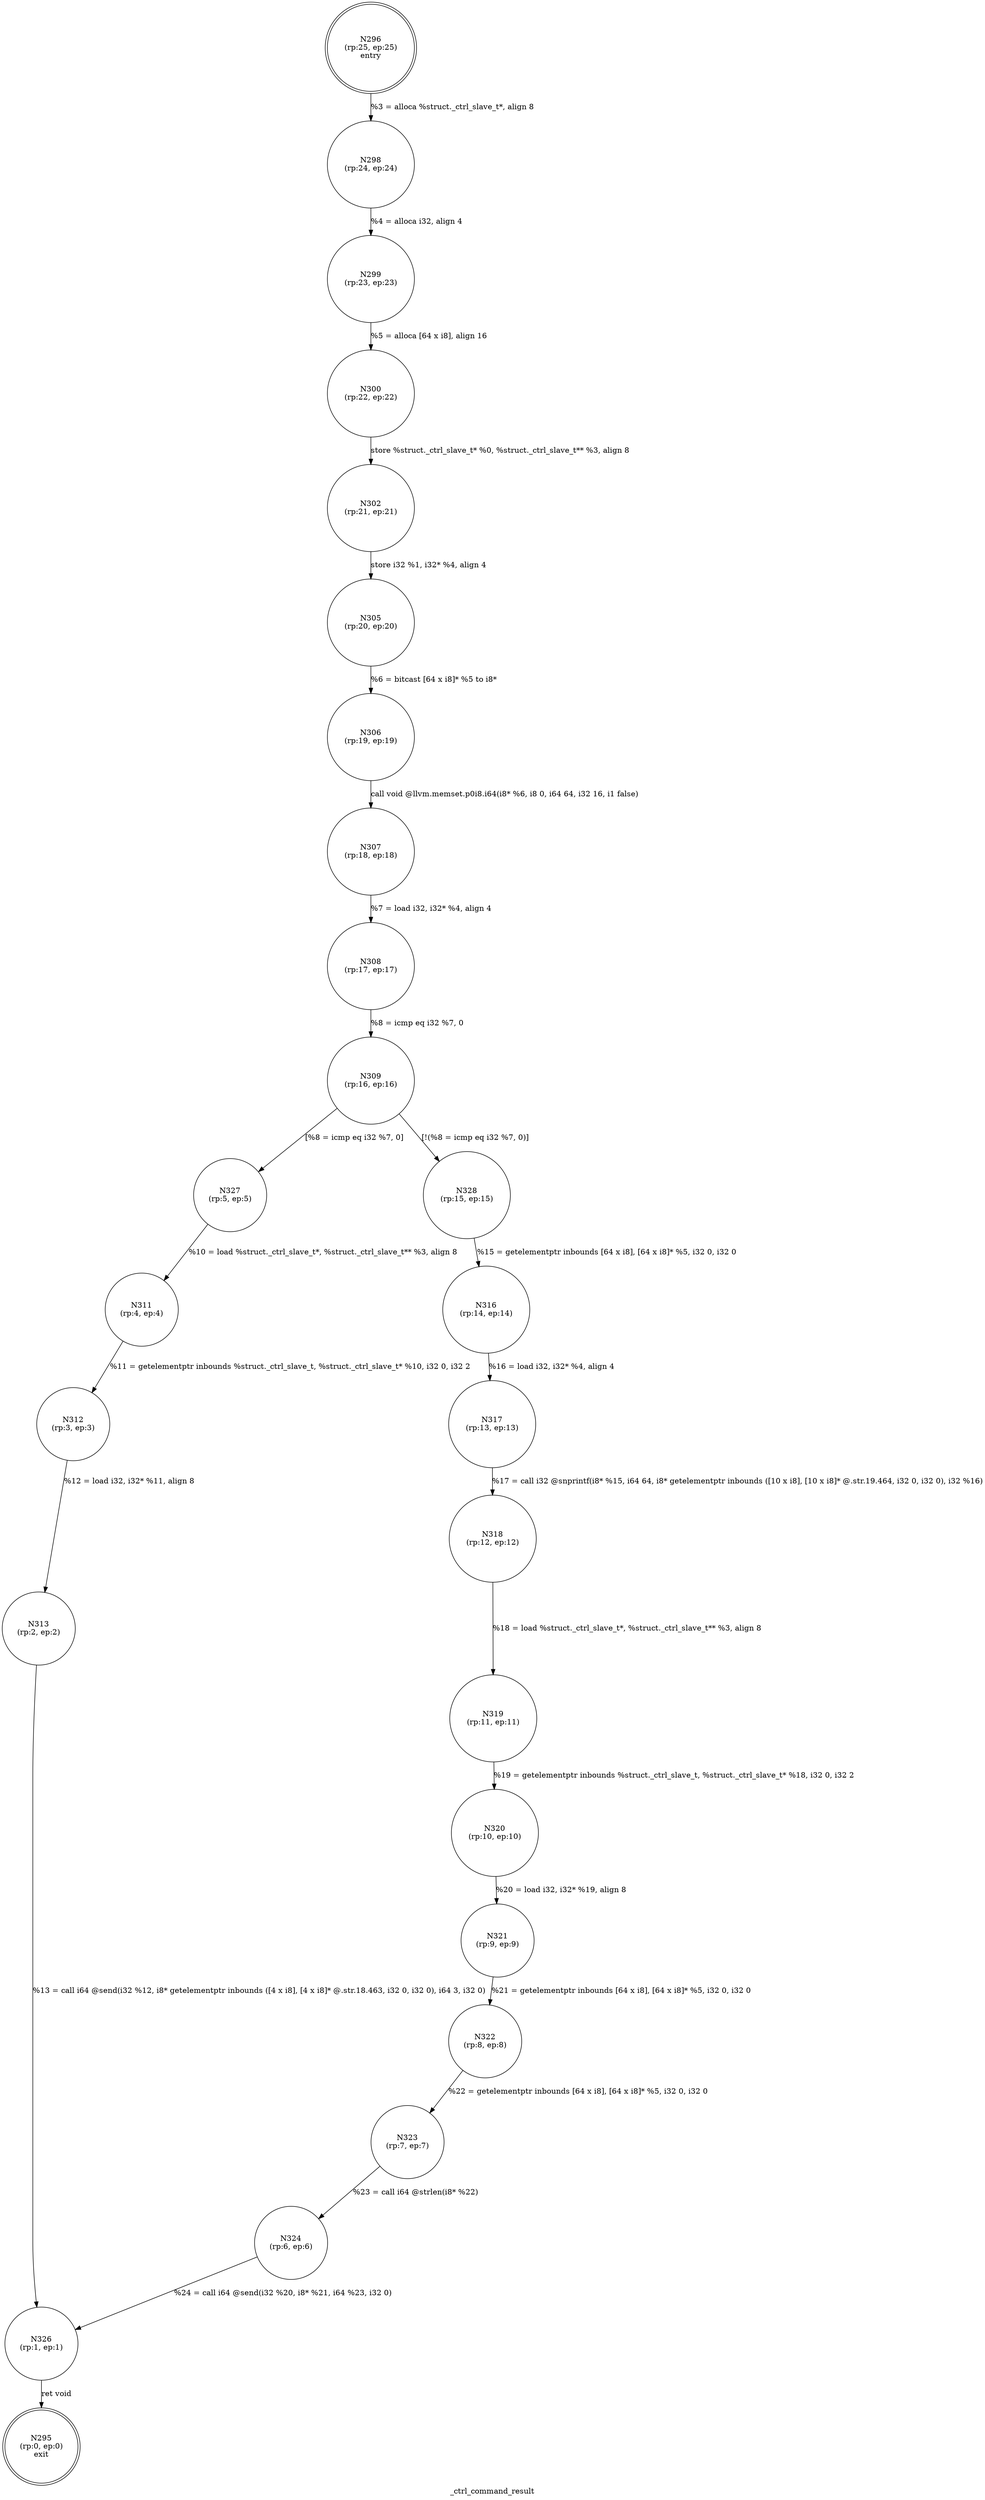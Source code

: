 digraph _ctrl_command_result {
label="_ctrl_command_result"
295 [label="N295\n(rp:0, ep:0)\nexit", shape="doublecircle"]
296 [label="N296\n(rp:25, ep:25)\nentry", shape="doublecircle"]
296 -> 298 [label="%3 = alloca %struct._ctrl_slave_t*, align 8"]
298 [label="N298\n(rp:24, ep:24)", shape="circle"]
298 -> 299 [label="%4 = alloca i32, align 4"]
299 [label="N299\n(rp:23, ep:23)", shape="circle"]
299 -> 300 [label="%5 = alloca [64 x i8], align 16"]
300 [label="N300\n(rp:22, ep:22)", shape="circle"]
300 -> 302 [label="store %struct._ctrl_slave_t* %0, %struct._ctrl_slave_t** %3, align 8"]
302 [label="N302\n(rp:21, ep:21)", shape="circle"]
302 -> 305 [label="store i32 %1, i32* %4, align 4"]
305 [label="N305\n(rp:20, ep:20)", shape="circle"]
305 -> 306 [label="%6 = bitcast [64 x i8]* %5 to i8*"]
306 [label="N306\n(rp:19, ep:19)", shape="circle"]
306 -> 307 [label="call void @llvm.memset.p0i8.i64(i8* %6, i8 0, i64 64, i32 16, i1 false)"]
307 [label="N307\n(rp:18, ep:18)", shape="circle"]
307 -> 308 [label="%7 = load i32, i32* %4, align 4"]
308 [label="N308\n(rp:17, ep:17)", shape="circle"]
308 -> 309 [label="%8 = icmp eq i32 %7, 0"]
309 [label="N309\n(rp:16, ep:16)", shape="circle"]
309 -> 327 [label="[%8 = icmp eq i32 %7, 0]"]
309 -> 328 [label="[!(%8 = icmp eq i32 %7, 0)]"]
311 [label="N311\n(rp:4, ep:4)", shape="circle"]
311 -> 312 [label="%11 = getelementptr inbounds %struct._ctrl_slave_t, %struct._ctrl_slave_t* %10, i32 0, i32 2"]
312 [label="N312\n(rp:3, ep:3)", shape="circle"]
312 -> 313 [label="%12 = load i32, i32* %11, align 8"]
313 [label="N313\n(rp:2, ep:2)", shape="circle"]
313 -> 326 [label="%13 = call i64 @send(i32 %12, i8* getelementptr inbounds ([4 x i8], [4 x i8]* @.str.18.463, i32 0, i32 0), i64 3, i32 0)"]
316 [label="N316\n(rp:14, ep:14)", shape="circle"]
316 -> 317 [label="%16 = load i32, i32* %4, align 4"]
317 [label="N317\n(rp:13, ep:13)", shape="circle"]
317 -> 318 [label="%17 = call i32 @snprintf(i8* %15, i64 64, i8* getelementptr inbounds ([10 x i8], [10 x i8]* @.str.19.464, i32 0, i32 0), i32 %16)"]
318 [label="N318\n(rp:12, ep:12)", shape="circle"]
318 -> 319 [label="%18 = load %struct._ctrl_slave_t*, %struct._ctrl_slave_t** %3, align 8"]
319 [label="N319\n(rp:11, ep:11)", shape="circle"]
319 -> 320 [label="%19 = getelementptr inbounds %struct._ctrl_slave_t, %struct._ctrl_slave_t* %18, i32 0, i32 2"]
320 [label="N320\n(rp:10, ep:10)", shape="circle"]
320 -> 321 [label="%20 = load i32, i32* %19, align 8"]
321 [label="N321\n(rp:9, ep:9)", shape="circle"]
321 -> 322 [label="%21 = getelementptr inbounds [64 x i8], [64 x i8]* %5, i32 0, i32 0"]
322 [label="N322\n(rp:8, ep:8)", shape="circle"]
322 -> 323 [label="%22 = getelementptr inbounds [64 x i8], [64 x i8]* %5, i32 0, i32 0"]
323 [label="N323\n(rp:7, ep:7)", shape="circle"]
323 -> 324 [label="%23 = call i64 @strlen(i8* %22)"]
324 [label="N324\n(rp:6, ep:6)", shape="circle"]
324 -> 326 [label="%24 = call i64 @send(i32 %20, i8* %21, i64 %23, i32 0)"]
326 [label="N326\n(rp:1, ep:1)", shape="circle"]
326 -> 295 [label="ret void"]
327 [label="N327\n(rp:5, ep:5)", shape="circle"]
327 -> 311 [label="%10 = load %struct._ctrl_slave_t*, %struct._ctrl_slave_t** %3, align 8"]
328 [label="N328\n(rp:15, ep:15)", shape="circle"]
328 -> 316 [label="%15 = getelementptr inbounds [64 x i8], [64 x i8]* %5, i32 0, i32 0"]
}
